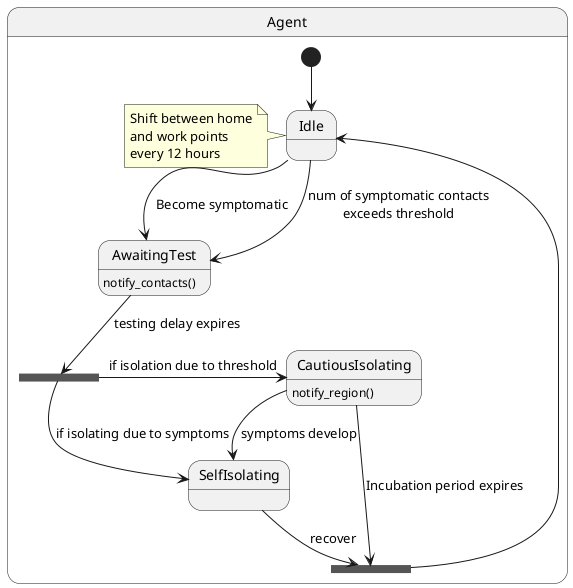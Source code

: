 @startuml Mode_3_Contact_Tracing

state Agent {
    [*] -down-> Idle
    note left of Idle
        Shift between home
        and work points
        every 12 hours
    end note
    Idle -down-> AwaitingTest : Become symptomatic
    Idle -down-> AwaitingTest : num of symptomatic contacts\nexceeds threshold
    state isolation_fork <<fork>>
    AwaitingTest : notify_contacts()
    AwaitingTest -down-> isolation_fork : testing delay expires
    isolation_fork -down-> SelfIsolating : if isolating due to symptoms
    isolation_fork -right-> CautiousIsolating : if isolation due to threshold
    state join_state <<join>>
    SelfIsolating --> join_state : recover
    CautiousIsolating --> join_state : Incubation period expires
    CautiousIsolating --> SelfIsolating : symptoms develop
    CautiousIsolating : notify_region()
    join_state --> Idle
}

@enduml